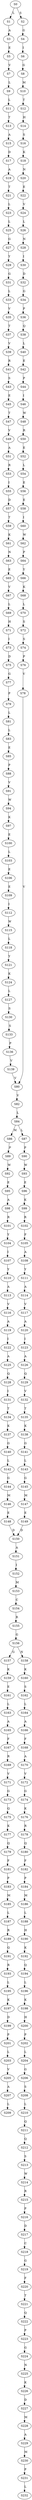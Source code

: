 strict digraph  {
	S0 -> S1 [ label = L ];
	S0 -> S2 [ label = S ];
	S1 -> S3 [ label = A ];
	S2 -> S4 [ label = G ];
	S3 -> S5 [ label = E ];
	S4 -> S6 [ label = I ];
	S5 -> S7 [ label = V ];
	S6 -> S8 [ label = G ];
	S7 -> S9 [ label = L ];
	S8 -> S10 [ label = M ];
	S9 -> S11 [ label = L ];
	S10 -> S12 [ label = T ];
	S11 -> S13 [ label = T ];
	S12 -> S14 [ label = H ];
	S13 -> S15 [ label = A ];
	S14 -> S16 [ label = S ];
	S15 -> S17 [ label = D ];
	S16 -> S18 [ label = K ];
	S17 -> S19 [ label = A ];
	S18 -> S20 [ label = N ];
	S19 -> S21 [ label = T ];
	S20 -> S22 [ label = E ];
	S21 -> S23 [ label = L ];
	S22 -> S24 [ label = V ];
	S23 -> S25 [ label = L ];
	S24 -> S26 [ label = L ];
	S25 -> S27 [ label = G ];
	S26 -> S28 [ label = N ];
	S27 -> S29 [ label = Y ];
	S28 -> S30 [ label = I ];
	S29 -> S31 [ label = G ];
	S30 -> S32 [ label = D ];
	S31 -> S33 [ label = L ];
	S32 -> S34 [ label = G ];
	S33 -> S35 [ label = V ];
	S34 -> S36 [ label = P ];
	S35 -> S37 [ label = T ];
	S36 -> S38 [ label = Q ];
	S37 -> S39 [ label = V ];
	S38 -> S40 [ label = L ];
	S39 -> S41 [ label = R ];
	S40 -> S42 [ label = E ];
	S41 -> S43 [ label = S ];
	S42 -> S44 [ label = P ];
	S43 -> S45 [ label = E ];
	S44 -> S46 [ label = I ];
	S45 -> S47 [ label = T ];
	S46 -> S48 [ label = W ];
	S47 -> S49 [ label = V ];
	S48 -> S50 [ label = R ];
	S49 -> S51 [ label = A ];
	S50 -> S52 [ label = E ];
	S51 -> S53 [ label = R ];
	S52 -> S54 [ label = L ];
	S53 -> S55 [ label = I ];
	S54 -> S56 [ label = E ];
	S55 -> S57 [ label = D ];
	S56 -> S58 [ label = E ];
	S57 -> S59 [ label = T ];
	S58 -> S60 [ label = I ];
	S59 -> S61 [ label = K ];
	S60 -> S62 [ label = W ];
	S61 -> S63 [ label = N ];
	S62 -> S64 [ label = P ];
	S63 -> S65 [ label = E ];
	S64 -> S66 [ label = Y ];
	S65 -> S67 [ label = V ];
	S66 -> S68 [ label = K ];
	S67 -> S69 [ label = L ];
	S68 -> S70 [ label = L ];
	S69 -> S71 [ label = H ];
	S70 -> S72 [ label = S ];
	S71 -> S73 [ label = I ];
	S72 -> S74 [ label = S ];
	S73 -> S75 [ label = D ];
	S74 -> S76 [ label = P ];
	S75 -> S77 [ label = G ];
	S76 -> S78 [ label = V ];
	S77 -> S79 [ label = P ];
	S78 -> S80 [ label = V ];
	S79 -> S81 [ label = L ];
	S80 -> S82 [ label = V ];
	S81 -> S83 [ label = L ];
	S82 -> S84 [ label = L ];
	S83 -> S85 [ label = E ];
	S84 -> S86 [ label = M ];
	S84 -> S87 [ label = L ];
	S85 -> S88 [ label = P ];
	S86 -> S89 [ label = P ];
	S87 -> S90 [ label = P ];
	S88 -> S91 [ label = V ];
	S89 -> S92 [ label = W ];
	S90 -> S93 [ label = W ];
	S91 -> S94 [ label = W ];
	S92 -> S95 [ label = E ];
	S93 -> S96 [ label = E ];
	S94 -> S97 [ label = K ];
	S95 -> S98 [ label = A ];
	S96 -> S99 [ label = K ];
	S97 -> S100 [ label = E ];
	S98 -> S101 [ label = R ];
	S99 -> S102 [ label = R ];
	S100 -> S103 [ label = L ];
	S101 -> S104 [ label = Y ];
	S102 -> S105 [ label = F ];
	S103 -> S106 [ label = E ];
	S104 -> S107 [ label = I ];
	S105 -> S108 [ label = A ];
	S106 -> S109 [ label = E ];
	S107 -> S110 [ label = Y ];
	S108 -> S111 [ label = Y ];
	S109 -> S112 [ label = I ];
	S110 -> S113 [ label = A ];
	S111 -> S114 [ label = A ];
	S112 -> S115 [ label = W ];
	S113 -> S116 [ label = V ];
	S114 -> S117 [ label = V ];
	S115 -> S118 [ label = L ];
	S116 -> S119 [ label = A ];
	S117 -> S120 [ label = A ];
	S118 -> S121 [ label = Y ];
	S119 -> S122 [ label = I ];
	S120 -> S123 [ label = I ];
	S121 -> S124 [ label = K ];
	S122 -> S125 [ label = A ];
	S123 -> S126 [ label = A ];
	S124 -> S127 [ label = L ];
	S125 -> S128 [ label = Q ];
	S126 -> S129 [ label = Q ];
	S127 -> S130 [ label = S ];
	S128 -> S131 [ label = I ];
	S129 -> S132 [ label = V ];
	S130 -> S133 [ label = S ];
	S131 -> S134 [ label = T ];
	S132 -> S135 [ label = T ];
	S133 -> S136 [ label = P ];
	S134 -> S137 [ label = K ];
	S135 -> S138 [ label = K ];
	S136 -> S139 [ label = V ];
	S137 -> S140 [ label = G ];
	S138 -> S141 [ label = G ];
	S139 -> S80 [ label = V ];
	S140 -> S142 [ label = L ];
	S141 -> S143 [ label = L ];
	S142 -> S144 [ label = G ];
	S143 -> S145 [ label = G ];
	S144 -> S146 [ label = M ];
	S145 -> S147 [ label = M ];
	S146 -> S148 [ label = E ];
	S147 -> S149 [ label = E ];
	S148 -> S150 [ label = D ];
	S149 -> S150 [ label = D ];
	S150 -> S151 [ label = A ];
	S151 -> S152 [ label = I ];
	S152 -> S153 [ label = M ];
	S153 -> S154 [ label = C ];
	S154 -> S155 [ label = R ];
	S155 -> S156 [ label = G ];
	S156 -> S157 [ label = G ];
	S156 -> S158 [ label = N ];
	S157 -> S159 [ label = K ];
	S158 -> S160 [ label = K ];
	S159 -> S161 [ label = E ];
	S160 -> S162 [ label = S ];
	S161 -> S163 [ label = L ];
	S162 -> S164 [ label = L ];
	S163 -> S165 [ label = A ];
	S164 -> S166 [ label = A ];
	S165 -> S167 [ label = F ];
	S166 -> S168 [ label = F ];
	S167 -> S169 [ label = R ];
	S168 -> S170 [ label = A ];
	S169 -> S171 [ label = V ];
	S170 -> S172 [ label = V ];
	S171 -> S173 [ label = G ];
	S172 -> S174 [ label = G ];
	S173 -> S175 [ label = Q ];
	S174 -> S176 [ label = K ];
	S175 -> S177 [ label = K ];
	S176 -> S178 [ label = R ];
	S177 -> S179 [ label = Q ];
	S178 -> S180 [ label = Q ];
	S179 -> S181 [ label = F ];
	S180 -> S182 [ label = F ];
	S181 -> S183 [ label = P ];
	S182 -> S184 [ label = P ];
	S183 -> S185 [ label = M ];
	S184 -> S186 [ label = M ];
	S185 -> S187 [ label = L ];
	S186 -> S188 [ label = L ];
	S187 -> S189 [ label = R ];
	S188 -> S190 [ label = H ];
	S189 -> S191 [ label = Q ];
	S190 -> S192 [ label = K ];
	S191 -> S193 [ label = R ];
	S192 -> S194 [ label = Q ];
	S193 -> S195 [ label = L ];
	S194 -> S196 [ label = L ];
	S195 -> S197 [ label = K ];
	S196 -> S198 [ label = K ];
	S197 -> S199 [ label = D ];
	S198 -> S200 [ label = H ];
	S199 -> S201 [ label = P ];
	S200 -> S202 [ label = P ];
	S201 -> S203 [ label = L ];
	S202 -> S204 [ label = L ];
	S203 -> S205 [ label = V ];
	S204 -> S206 [ label = G ];
	S205 -> S207 [ label = A ];
	S206 -> S208 [ label = S ];
	S207 -> S209 [ label = L ];
	S208 -> S210 [ label = L ];
	S210 -> S211 [ label = Q ];
	S211 -> S212 [ label = Q ];
	S212 -> S213 [ label = S ];
	S213 -> S214 [ label = W ];
	S214 -> S215 [ label = R ];
	S215 -> S216 [ label = P ];
	S216 -> S217 [ label = D ];
	S217 -> S218 [ label = C ];
	S218 -> S219 [ label = G ];
	S219 -> S220 [ label = F ];
	S220 -> S221 [ label = T ];
	S221 -> S222 [ label = Q ];
	S222 -> S223 [ label = P ];
	S223 -> S224 [ label = G ];
	S224 -> S225 [ label = N ];
	S225 -> S226 [ label = K ];
	S226 -> S227 [ label = D ];
	S227 -> S228 [ label = M ];
	S228 -> S229 [ label = A ];
	S229 -> S230 [ label = M ];
	S230 -> S231 [ label = P ];
	S231 -> S232 [ label = L ];
}
